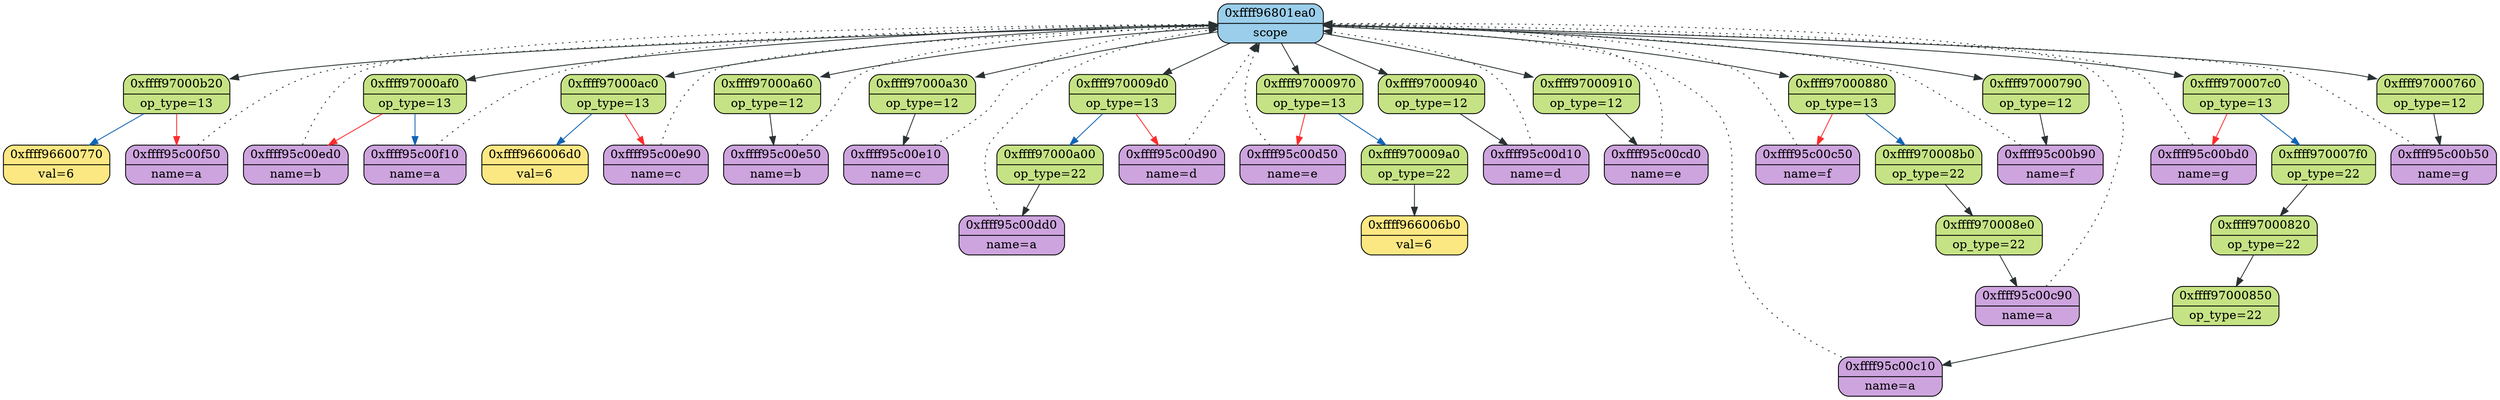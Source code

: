 digraph
{
    node_0xffff96801ea0[shape = Mrecord, label = "{{0xffff96801ea0} | {scope}}", style = "filled", fillcolor = "#9ACEEB"];
    node_0xffff97000b20[shape = Mrecord, label = "{{0xffff97000b20} | {op_type=13}}", style = "filled", fillcolor = "#C5E384"];
    node_0xffff95c00f50[shape = Mrecord, label = "{{0xffff95c00f50} | {name=a}}", style = "filled", fillcolor = "#CDA4DE"];
    node_0xffff95c00f50->node_0xffff96801ea0 [ style = "dotted", color = "#293133"];
    node_0xffff96600770[shape = Mrecord, label = "{{0xffff96600770} | {val=6}}", style = "filled", fillcolor = "#FCE883"];
    node_0xffff97000b20->node_0xffff95c00f50 [color = "#FF2B2B"];
    node_0xffff97000b20->node_0xffff96600770 [color = "#1164B4"];
    node_0xffff96801ea0->node_0xffff97000b20 [color = "#293133"];
    node_0xffff97000af0[shape = Mrecord, label = "{{0xffff97000af0} | {op_type=13}}", style = "filled", fillcolor = "#C5E384"];
    node_0xffff95c00ed0[shape = Mrecord, label = "{{0xffff95c00ed0} | {name=b}}", style = "filled", fillcolor = "#CDA4DE"];
    node_0xffff95c00ed0->node_0xffff96801ea0 [ style = "dotted", color = "#293133"];
    node_0xffff95c00f10[shape = Mrecord, label = "{{0xffff95c00f10} | {name=a}}", style = "filled", fillcolor = "#CDA4DE"];
    node_0xffff95c00f10->node_0xffff96801ea0 [ style = "dotted", color = "#293133"];
    node_0xffff97000af0->node_0xffff95c00ed0 [color = "#FF2B2B"];
    node_0xffff97000af0->node_0xffff95c00f10 [color = "#1164B4"];
    node_0xffff96801ea0->node_0xffff97000af0 [color = "#293133"];
    node_0xffff97000ac0[shape = Mrecord, label = "{{0xffff97000ac0} | {op_type=13}}", style = "filled", fillcolor = "#C5E384"];
    node_0xffff95c00e90[shape = Mrecord, label = "{{0xffff95c00e90} | {name=c}}", style = "filled", fillcolor = "#CDA4DE"];
    node_0xffff95c00e90->node_0xffff96801ea0 [ style = "dotted", color = "#293133"];
    node_0xffff966006d0[shape = Mrecord, label = "{{0xffff966006d0} | {val=6}}", style = "filled", fillcolor = "#FCE883"];
    node_0xffff97000ac0->node_0xffff95c00e90 [color = "#FF2B2B"];
    node_0xffff97000ac0->node_0xffff966006d0 [color = "#1164B4"];
    node_0xffff96801ea0->node_0xffff97000ac0 [color = "#293133"];
    node_0xffff97000a60[shape = Mrecord, label = "{{0xffff97000a60} | {op_type=12}}", style = "filled", fillcolor = "#C5E384"];
    node_0xffff95c00e50[shape = Mrecord, label = "{{0xffff95c00e50} | {name=b}}", style = "filled", fillcolor = "#CDA4DE"];
    node_0xffff95c00e50->node_0xffff96801ea0 [ style = "dotted", color = "#293133"];
    node_0xffff97000a60->node_0xffff95c00e50 [color = "#293133"];
    node_0xffff96801ea0->node_0xffff97000a60 [color = "#293133"];
    node_0xffff97000a30[shape = Mrecord, label = "{{0xffff97000a30} | {op_type=12}}", style = "filled", fillcolor = "#C5E384"];
    node_0xffff95c00e10[shape = Mrecord, label = "{{0xffff95c00e10} | {name=c}}", style = "filled", fillcolor = "#CDA4DE"];
    node_0xffff95c00e10->node_0xffff96801ea0 [ style = "dotted", color = "#293133"];
    node_0xffff97000a30->node_0xffff95c00e10 [color = "#293133"];
    node_0xffff96801ea0->node_0xffff97000a30 [color = "#293133"];
    node_0xffff970009d0[shape = Mrecord, label = "{{0xffff970009d0} | {op_type=13}}", style = "filled", fillcolor = "#C5E384"];
    node_0xffff95c00d90[shape = Mrecord, label = "{{0xffff95c00d90} | {name=d}}", style = "filled", fillcolor = "#CDA4DE"];
    node_0xffff95c00d90->node_0xffff96801ea0 [ style = "dotted", color = "#293133"];
    node_0xffff97000a00[shape = Mrecord, label = "{{0xffff97000a00} | {op_type=22}}", style = "filled", fillcolor = "#C5E384"];
    node_0xffff95c00dd0[shape = Mrecord, label = "{{0xffff95c00dd0} | {name=a}}", style = "filled", fillcolor = "#CDA4DE"];
    node_0xffff95c00dd0->node_0xffff96801ea0 [ style = "dotted", color = "#293133"];
    node_0xffff97000a00->node_0xffff95c00dd0 [color = "#293133"];
    node_0xffff970009d0->node_0xffff95c00d90 [color = "#FF2B2B"];
    node_0xffff970009d0->node_0xffff97000a00 [color = "#1164B4"];
    node_0xffff96801ea0->node_0xffff970009d0 [color = "#293133"];
    node_0xffff97000970[shape = Mrecord, label = "{{0xffff97000970} | {op_type=13}}", style = "filled", fillcolor = "#C5E384"];
    node_0xffff95c00d50[shape = Mrecord, label = "{{0xffff95c00d50} | {name=e}}", style = "filled", fillcolor = "#CDA4DE"];
    node_0xffff95c00d50->node_0xffff96801ea0 [ style = "dotted", color = "#293133"];
    node_0xffff970009a0[shape = Mrecord, label = "{{0xffff970009a0} | {op_type=22}}", style = "filled", fillcolor = "#C5E384"];
    node_0xffff966006b0[shape = Mrecord, label = "{{0xffff966006b0} | {val=6}}", style = "filled", fillcolor = "#FCE883"];
    node_0xffff970009a0->node_0xffff966006b0 [color = "#293133"];
    node_0xffff97000970->node_0xffff95c00d50 [color = "#FF2B2B"];
    node_0xffff97000970->node_0xffff970009a0 [color = "#1164B4"];
    node_0xffff96801ea0->node_0xffff97000970 [color = "#293133"];
    node_0xffff97000940[shape = Mrecord, label = "{{0xffff97000940} | {op_type=12}}", style = "filled", fillcolor = "#C5E384"];
    node_0xffff95c00d10[shape = Mrecord, label = "{{0xffff95c00d10} | {name=d}}", style = "filled", fillcolor = "#CDA4DE"];
    node_0xffff95c00d10->node_0xffff96801ea0 [ style = "dotted", color = "#293133"];
    node_0xffff97000940->node_0xffff95c00d10 [color = "#293133"];
    node_0xffff96801ea0->node_0xffff97000940 [color = "#293133"];
    node_0xffff97000910[shape = Mrecord, label = "{{0xffff97000910} | {op_type=12}}", style = "filled", fillcolor = "#C5E384"];
    node_0xffff95c00cd0[shape = Mrecord, label = "{{0xffff95c00cd0} | {name=e}}", style = "filled", fillcolor = "#CDA4DE"];
    node_0xffff95c00cd0->node_0xffff96801ea0 [ style = "dotted", color = "#293133"];
    node_0xffff97000910->node_0xffff95c00cd0 [color = "#293133"];
    node_0xffff96801ea0->node_0xffff97000910 [color = "#293133"];
    node_0xffff97000880[shape = Mrecord, label = "{{0xffff97000880} | {op_type=13}}", style = "filled", fillcolor = "#C5E384"];
    node_0xffff95c00c50[shape = Mrecord, label = "{{0xffff95c00c50} | {name=f}}", style = "filled", fillcolor = "#CDA4DE"];
    node_0xffff95c00c50->node_0xffff96801ea0 [ style = "dotted", color = "#293133"];
    node_0xffff970008b0[shape = Mrecord, label = "{{0xffff970008b0} | {op_type=22}}", style = "filled", fillcolor = "#C5E384"];
    node_0xffff970008e0[shape = Mrecord, label = "{{0xffff970008e0} | {op_type=22}}", style = "filled", fillcolor = "#C5E384"];
    node_0xffff95c00c90[shape = Mrecord, label = "{{0xffff95c00c90} | {name=a}}", style = "filled", fillcolor = "#CDA4DE"];
    node_0xffff95c00c90->node_0xffff96801ea0 [ style = "dotted", color = "#293133"];
    node_0xffff970008e0->node_0xffff95c00c90 [color = "#293133"];
    node_0xffff970008b0->node_0xffff970008e0 [color = "#293133"];
    node_0xffff97000880->node_0xffff95c00c50 [color = "#FF2B2B"];
    node_0xffff97000880->node_0xffff970008b0 [color = "#1164B4"];
    node_0xffff96801ea0->node_0xffff97000880 [color = "#293133"];
    node_0xffff970007c0[shape = Mrecord, label = "{{0xffff970007c0} | {op_type=13}}", style = "filled", fillcolor = "#C5E384"];
    node_0xffff95c00bd0[shape = Mrecord, label = "{{0xffff95c00bd0} | {name=g}}", style = "filled", fillcolor = "#CDA4DE"];
    node_0xffff95c00bd0->node_0xffff96801ea0 [ style = "dotted", color = "#293133"];
    node_0xffff970007f0[shape = Mrecord, label = "{{0xffff970007f0} | {op_type=22}}", style = "filled", fillcolor = "#C5E384"];
    node_0xffff97000820[shape = Mrecord, label = "{{0xffff97000820} | {op_type=22}}", style = "filled", fillcolor = "#C5E384"];
    node_0xffff97000850[shape = Mrecord, label = "{{0xffff97000850} | {op_type=22}}", style = "filled", fillcolor = "#C5E384"];
    node_0xffff95c00c10[shape = Mrecord, label = "{{0xffff95c00c10} | {name=a}}", style = "filled", fillcolor = "#CDA4DE"];
    node_0xffff95c00c10->node_0xffff96801ea0 [ style = "dotted", color = "#293133"];
    node_0xffff97000850->node_0xffff95c00c10 [color = "#293133"];
    node_0xffff97000820->node_0xffff97000850 [color = "#293133"];
    node_0xffff970007f0->node_0xffff97000820 [color = "#293133"];
    node_0xffff970007c0->node_0xffff95c00bd0 [color = "#FF2B2B"];
    node_0xffff970007c0->node_0xffff970007f0 [color = "#1164B4"];
    node_0xffff96801ea0->node_0xffff970007c0 [color = "#293133"];
    node_0xffff97000790[shape = Mrecord, label = "{{0xffff97000790} | {op_type=12}}", style = "filled", fillcolor = "#C5E384"];
    node_0xffff95c00b90[shape = Mrecord, label = "{{0xffff95c00b90} | {name=f}}", style = "filled", fillcolor = "#CDA4DE"];
    node_0xffff95c00b90->node_0xffff96801ea0 [ style = "dotted", color = "#293133"];
    node_0xffff97000790->node_0xffff95c00b90 [color = "#293133"];
    node_0xffff96801ea0->node_0xffff97000790 [color = "#293133"];
    node_0xffff97000760[shape = Mrecord, label = "{{0xffff97000760} | {op_type=12}}", style = "filled", fillcolor = "#C5E384"];
    node_0xffff95c00b50[shape = Mrecord, label = "{{0xffff95c00b50} | {name=g}}", style = "filled", fillcolor = "#CDA4DE"];
    node_0xffff95c00b50->node_0xffff96801ea0 [ style = "dotted", color = "#293133"];
    node_0xffff97000760->node_0xffff95c00b50 [color = "#293133"];
    node_0xffff96801ea0->node_0xffff97000760 [color = "#293133"];
}